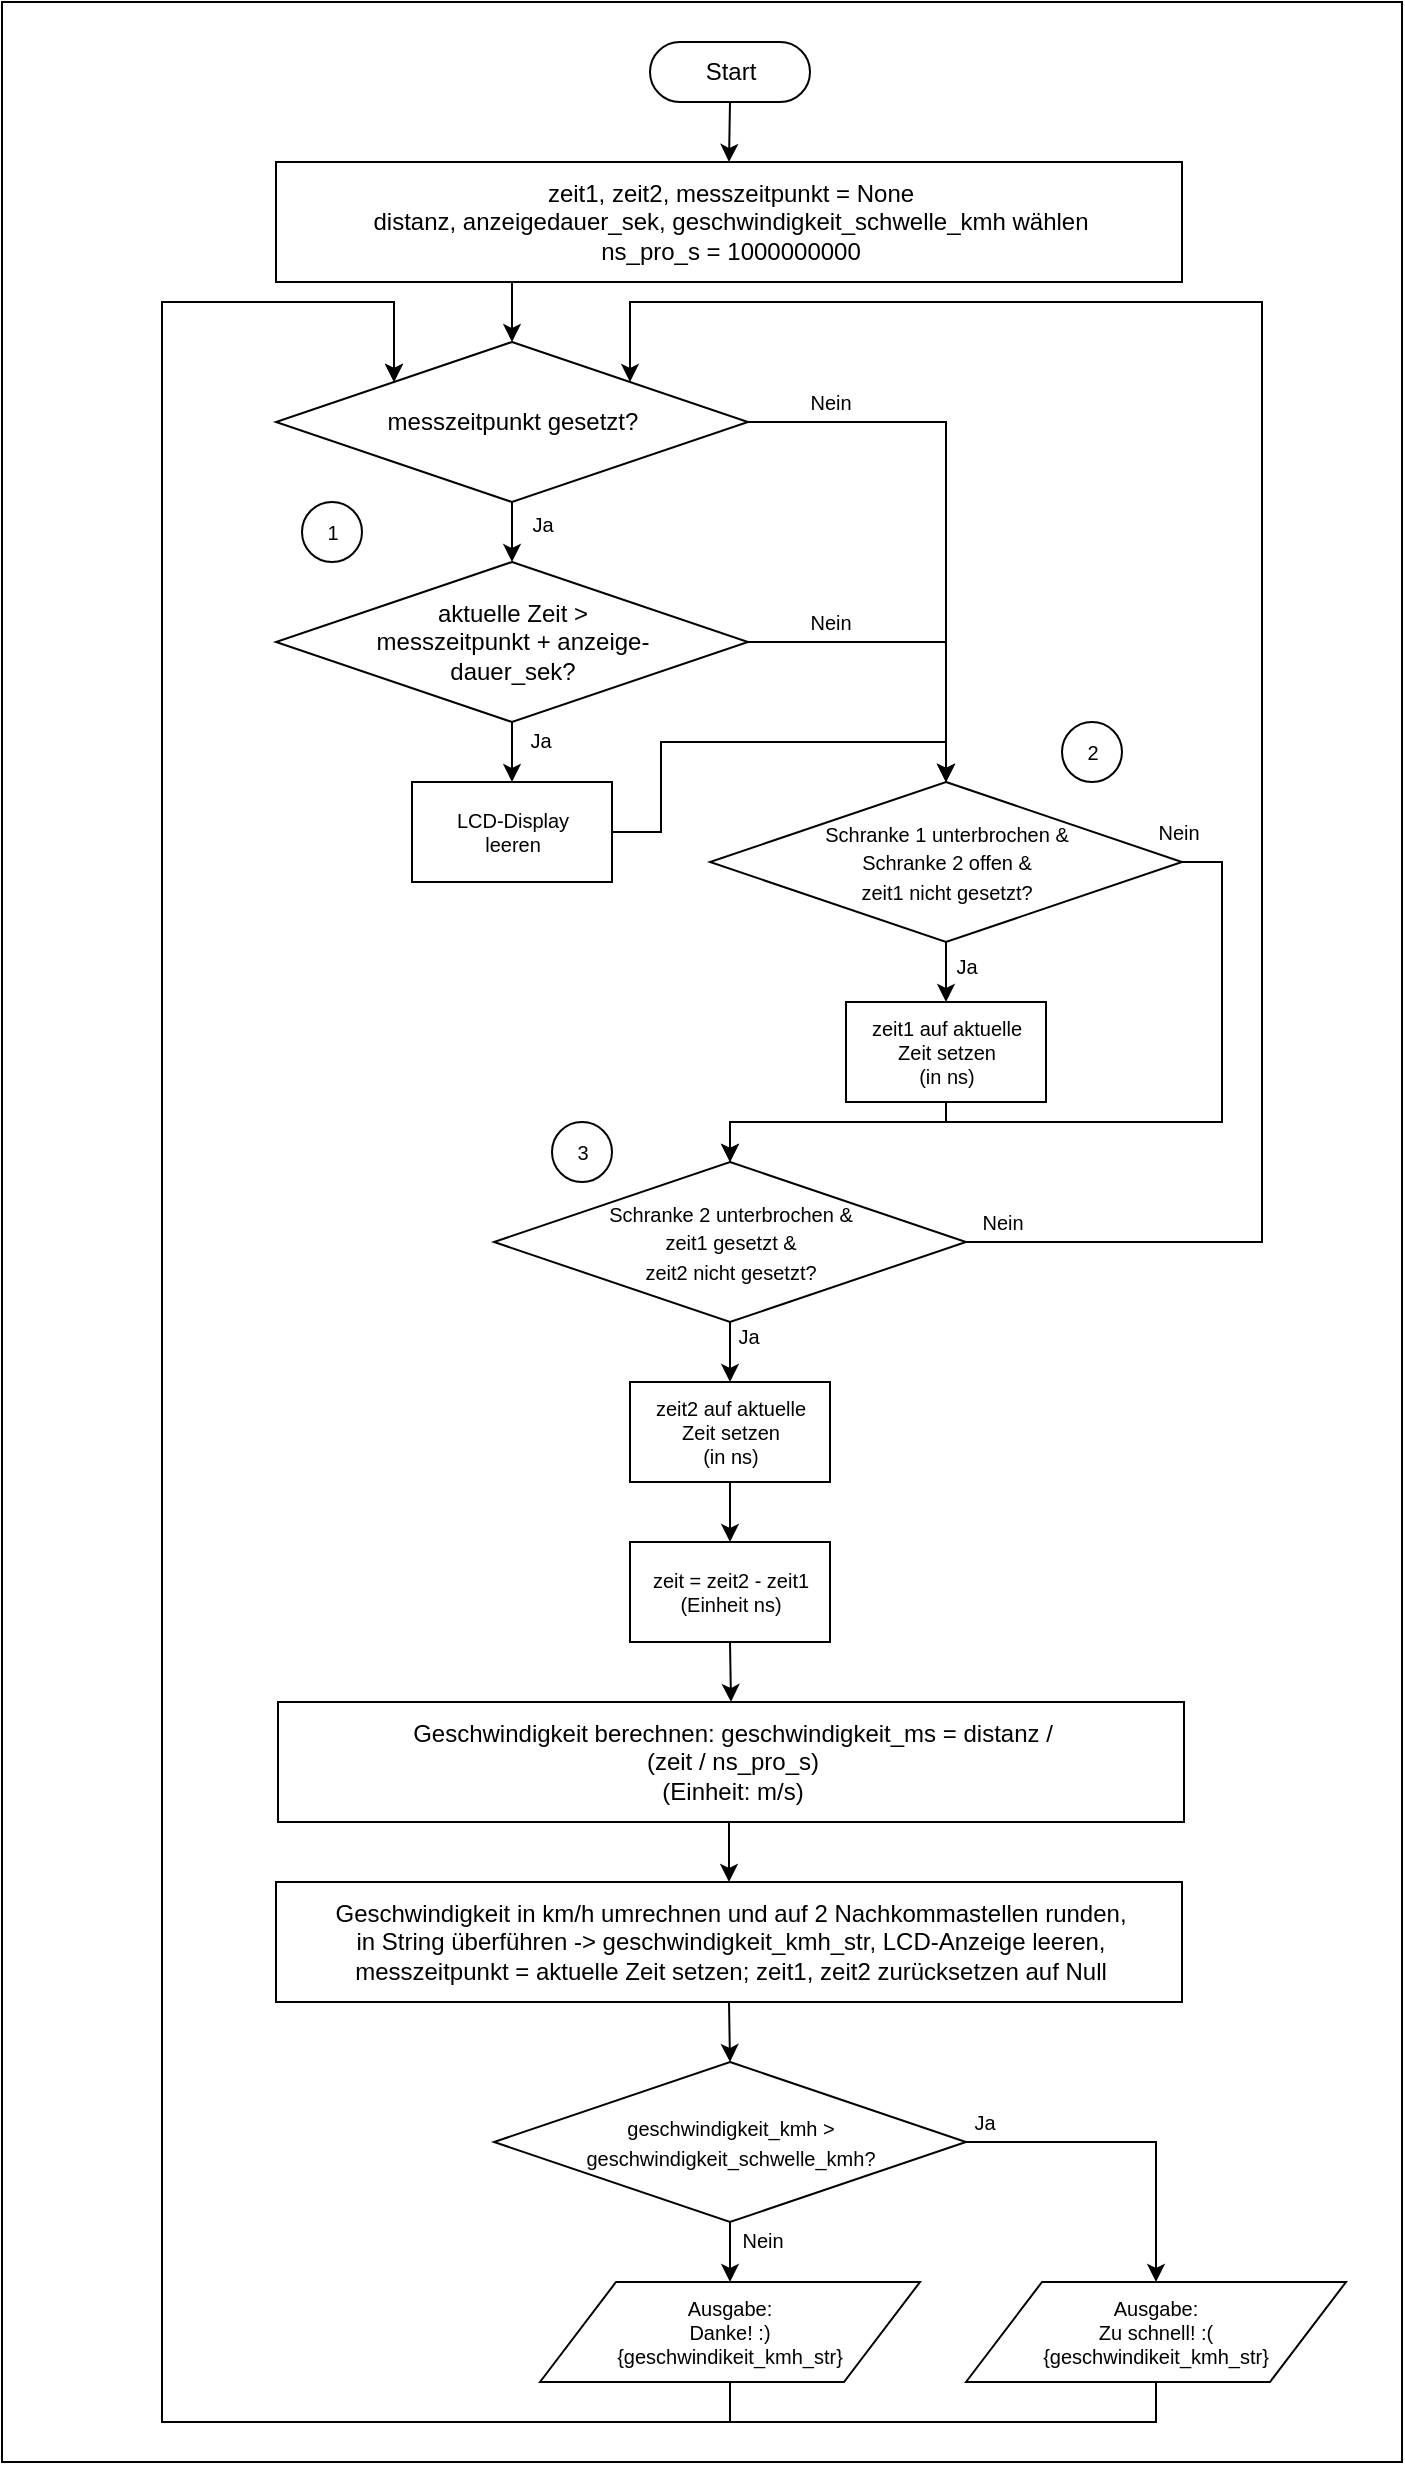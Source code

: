 <mxfile version="16.5.1" type="device"><diagram id="3jhWMJMF0vkYzCm7xULf" name="Page-1"><mxGraphModel dx="1183" dy="771" grid="1" gridSize="10" guides="1" tooltips="1" connect="1" arrows="1" fold="1" page="1" pageScale="1" pageWidth="827" pageHeight="1169" math="0" shadow="0"><root><mxCell id="0"/><mxCell id="1" parent="0"/><mxCell id="0QzuVoxDvSz-9f45W1NY-46" value="" style="html=1;dashed=0;whitespace=wrap;fontSize=10;" vertex="1" parent="1"><mxGeometry x="50" width="700" height="1230" as="geometry"/></mxCell><mxCell id="0QzuVoxDvSz-9f45W1NY-18" style="edgeStyle=orthogonalEdgeStyle;rounded=0;orthogonalLoop=1;jettySize=auto;html=1;exitX=0.5;exitY=0.5;exitDx=0;exitDy=15;exitPerimeter=0;entryX=0.5;entryY=0;entryDx=0;entryDy=0;fontSize=10;" edge="1" parent="1" source="0QzuVoxDvSz-9f45W1NY-1" target="0QzuVoxDvSz-9f45W1NY-2"><mxGeometry relative="1" as="geometry"/></mxCell><mxCell id="0QzuVoxDvSz-9f45W1NY-1" value="Start" style="html=1;dashed=0;whitespace=wrap;shape=mxgraph.dfd.start" vertex="1" parent="1"><mxGeometry x="374" y="20" width="80" height="30" as="geometry"/></mxCell><mxCell id="0QzuVoxDvSz-9f45W1NY-19" style="edgeStyle=orthogonalEdgeStyle;rounded=0;orthogonalLoop=1;jettySize=auto;html=1;exitX=0.25;exitY=1;exitDx=0;exitDy=0;entryX=0.5;entryY=0;entryDx=0;entryDy=0;fontSize=10;" edge="1" parent="1" source="0QzuVoxDvSz-9f45W1NY-2" target="0QzuVoxDvSz-9f45W1NY-3"><mxGeometry relative="1" as="geometry"/></mxCell><mxCell id="0QzuVoxDvSz-9f45W1NY-2" value="zeit1, zeit2, messzeitpunkt = None&lt;br&gt;distanz, anzeigedauer_sek, geschwindigkeit_schwelle_kmh wählen&lt;br&gt;ns_pro_s = 1000000000" style="html=1;dashed=0;whitespace=wrap;" vertex="1" parent="1"><mxGeometry x="187" y="80" width="453" height="60" as="geometry"/></mxCell><mxCell id="0QzuVoxDvSz-9f45W1NY-20" style="edgeStyle=orthogonalEdgeStyle;rounded=0;orthogonalLoop=1;jettySize=auto;html=1;exitX=0.5;exitY=1;exitDx=0;exitDy=0;entryX=0.5;entryY=0;entryDx=0;entryDy=0;fontSize=10;" edge="1" parent="1" source="0QzuVoxDvSz-9f45W1NY-3" target="0QzuVoxDvSz-9f45W1NY-5"><mxGeometry relative="1" as="geometry"/></mxCell><mxCell id="0QzuVoxDvSz-9f45W1NY-35" value="Ja" style="edgeLabel;html=1;align=center;verticalAlign=middle;resizable=0;points=[];fontSize=10;" vertex="1" connectable="0" parent="0QzuVoxDvSz-9f45W1NY-20"><mxGeometry x="-0.311" y="1" relative="1" as="geometry"><mxPoint x="14" as="offset"/></mxGeometry></mxCell><mxCell id="0QzuVoxDvSz-9f45W1NY-23" style="edgeStyle=orthogonalEdgeStyle;rounded=0;orthogonalLoop=1;jettySize=auto;html=1;exitX=1;exitY=0.5;exitDx=0;exitDy=0;fontSize=10;entryX=0.5;entryY=0;entryDx=0;entryDy=0;" edge="1" parent="1" source="0QzuVoxDvSz-9f45W1NY-3" target="0QzuVoxDvSz-9f45W1NY-6"><mxGeometry relative="1" as="geometry"><mxPoint x="560" y="350" as="targetPoint"/></mxGeometry></mxCell><mxCell id="0QzuVoxDvSz-9f45W1NY-34" value="Nein" style="edgeLabel;html=1;align=center;verticalAlign=middle;resizable=0;points=[];fontSize=10;" vertex="1" connectable="0" parent="0QzuVoxDvSz-9f45W1NY-23"><mxGeometry x="-0.69" y="-1" relative="1" as="geometry"><mxPoint x="-2" y="-11" as="offset"/></mxGeometry></mxCell><mxCell id="0QzuVoxDvSz-9f45W1NY-3" value="messzeitpunkt gesetzt?" style="shape=rhombus;html=1;dashed=0;whitespace=wrap;perimeter=rhombusPerimeter;" vertex="1" parent="1"><mxGeometry x="187" y="170" width="236" height="80" as="geometry"/></mxCell><mxCell id="0QzuVoxDvSz-9f45W1NY-21" style="edgeStyle=orthogonalEdgeStyle;rounded=0;orthogonalLoop=1;jettySize=auto;html=1;exitX=0.5;exitY=1;exitDx=0;exitDy=0;entryX=0.5;entryY=0;entryDx=0;entryDy=0;fontSize=10;" edge="1" parent="1" source="0QzuVoxDvSz-9f45W1NY-5" target="0QzuVoxDvSz-9f45W1NY-7"><mxGeometry relative="1" as="geometry"/></mxCell><mxCell id="0QzuVoxDvSz-9f45W1NY-36" value="Ja" style="edgeLabel;html=1;align=center;verticalAlign=middle;resizable=0;points=[];fontSize=10;" vertex="1" connectable="0" parent="0QzuVoxDvSz-9f45W1NY-21"><mxGeometry x="-0.422" y="1" relative="1" as="geometry"><mxPoint x="13" as="offset"/></mxGeometry></mxCell><mxCell id="0QzuVoxDvSz-9f45W1NY-22" style="edgeStyle=orthogonalEdgeStyle;rounded=0;orthogonalLoop=1;jettySize=auto;html=1;exitX=1;exitY=0.5;exitDx=0;exitDy=0;entryX=0.5;entryY=0;entryDx=0;entryDy=0;fontSize=10;" edge="1" parent="1" source="0QzuVoxDvSz-9f45W1NY-5" target="0QzuVoxDvSz-9f45W1NY-6"><mxGeometry relative="1" as="geometry"/></mxCell><mxCell id="0QzuVoxDvSz-9f45W1NY-37" value="Nein" style="edgeLabel;html=1;align=center;verticalAlign=middle;resizable=0;points=[];fontSize=10;" vertex="1" connectable="0" parent="0QzuVoxDvSz-9f45W1NY-22"><mxGeometry x="-0.502" y="-1" relative="1" as="geometry"><mxPoint x="-1" y="-11" as="offset"/></mxGeometry></mxCell><mxCell id="0QzuVoxDvSz-9f45W1NY-5" value="aktuelle Zeit &amp;gt;&lt;br&gt;messzeitpunkt + anzeige-&lt;br&gt;dauer_sek?" style="shape=rhombus;html=1;dashed=0;whitespace=wrap;perimeter=rhombusPerimeter;" vertex="1" parent="1"><mxGeometry x="187" y="280" width="236" height="80" as="geometry"/></mxCell><mxCell id="0QzuVoxDvSz-9f45W1NY-24" style="edgeStyle=orthogonalEdgeStyle;rounded=0;orthogonalLoop=1;jettySize=auto;html=1;exitX=0.5;exitY=1;exitDx=0;exitDy=0;entryX=0.5;entryY=0;entryDx=0;entryDy=0;fontSize=10;" edge="1" parent="1" source="0QzuVoxDvSz-9f45W1NY-6" target="0QzuVoxDvSz-9f45W1NY-8"><mxGeometry relative="1" as="geometry"/></mxCell><mxCell id="0QzuVoxDvSz-9f45W1NY-42" value="Ja" style="edgeLabel;html=1;align=center;verticalAlign=middle;resizable=0;points=[];fontSize=10;" vertex="1" connectable="0" parent="0QzuVoxDvSz-9f45W1NY-24"><mxGeometry x="-0.232" relative="1" as="geometry"><mxPoint x="10" as="offset"/></mxGeometry></mxCell><mxCell id="0QzuVoxDvSz-9f45W1NY-38" style="edgeStyle=orthogonalEdgeStyle;rounded=0;orthogonalLoop=1;jettySize=auto;html=1;exitX=1;exitY=0.5;exitDx=0;exitDy=0;fontSize=10;entryX=0.5;entryY=0;entryDx=0;entryDy=0;" edge="1" parent="1" source="0QzuVoxDvSz-9f45W1NY-6" target="0QzuVoxDvSz-9f45W1NY-9"><mxGeometry relative="1" as="geometry"><mxPoint x="470" y="230" as="targetPoint"/><Array as="points"><mxPoint x="660" y="430"/><mxPoint x="660" y="560"/><mxPoint x="414" y="560"/></Array></mxGeometry></mxCell><mxCell id="0QzuVoxDvSz-9f45W1NY-39" value="Nein" style="edgeLabel;html=1;align=center;verticalAlign=middle;resizable=0;points=[];fontSize=10;" vertex="1" connectable="0" parent="0QzuVoxDvSz-9f45W1NY-38"><mxGeometry x="-0.977" y="1" relative="1" as="geometry"><mxPoint x="-7" y="-14" as="offset"/></mxGeometry></mxCell><mxCell id="0QzuVoxDvSz-9f45W1NY-6" value="&lt;font style=&quot;font-size: 10px&quot;&gt;Schranke 1 unterbrochen &amp;amp;&lt;br&gt;Schranke 2 offen &amp;amp;&lt;br&gt;zeit1 nicht gesetzt?&lt;/font&gt;" style="shape=rhombus;html=1;dashed=0;whitespace=wrap;perimeter=rhombusPerimeter;" vertex="1" parent="1"><mxGeometry x="404" y="390" width="236" height="80" as="geometry"/></mxCell><mxCell id="0QzuVoxDvSz-9f45W1NY-26" style="edgeStyle=orthogonalEdgeStyle;rounded=0;orthogonalLoop=1;jettySize=auto;html=1;exitX=1;exitY=0.5;exitDx=0;exitDy=0;entryX=0.5;entryY=0;entryDx=0;entryDy=0;fontSize=10;" edge="1" parent="1" source="0QzuVoxDvSz-9f45W1NY-7" target="0QzuVoxDvSz-9f45W1NY-6"><mxGeometry relative="1" as="geometry"/></mxCell><mxCell id="0QzuVoxDvSz-9f45W1NY-7" value="LCD-Display&lt;br&gt;leeren" style="html=1;dashed=0;whitespace=wrap;fontSize=10;" vertex="1" parent="1"><mxGeometry x="255" y="390" width="100" height="50" as="geometry"/></mxCell><mxCell id="0QzuVoxDvSz-9f45W1NY-25" style="edgeStyle=orthogonalEdgeStyle;rounded=0;orthogonalLoop=1;jettySize=auto;html=1;exitX=0.5;exitY=1;exitDx=0;exitDy=0;entryX=0.5;entryY=0;entryDx=0;entryDy=0;fontSize=10;" edge="1" parent="1" source="0QzuVoxDvSz-9f45W1NY-8" target="0QzuVoxDvSz-9f45W1NY-9"><mxGeometry relative="1" as="geometry"><Array as="points"><mxPoint x="522" y="560"/><mxPoint x="414" y="560"/></Array></mxGeometry></mxCell><mxCell id="0QzuVoxDvSz-9f45W1NY-8" value="zeit1 auf aktuelle&lt;br&gt;Zeit setzen&lt;br&gt;(in ns)" style="html=1;dashed=0;whitespace=wrap;fontSize=10;" vertex="1" parent="1"><mxGeometry x="472" y="500" width="100" height="50" as="geometry"/></mxCell><mxCell id="0QzuVoxDvSz-9f45W1NY-27" style="edgeStyle=orthogonalEdgeStyle;rounded=0;orthogonalLoop=1;jettySize=auto;html=1;exitX=0.5;exitY=1;exitDx=0;exitDy=0;entryX=0.5;entryY=0;entryDx=0;entryDy=0;fontSize=10;" edge="1" parent="1" source="0QzuVoxDvSz-9f45W1NY-9" target="0QzuVoxDvSz-9f45W1NY-10"><mxGeometry relative="1" as="geometry"/></mxCell><mxCell id="0QzuVoxDvSz-9f45W1NY-43" value="Ja" style="edgeLabel;html=1;align=center;verticalAlign=middle;resizable=0;points=[];fontSize=10;" vertex="1" connectable="0" parent="0QzuVoxDvSz-9f45W1NY-27"><mxGeometry x="-0.517" y="-1" relative="1" as="geometry"><mxPoint x="10" as="offset"/></mxGeometry></mxCell><mxCell id="0QzuVoxDvSz-9f45W1NY-40" style="edgeStyle=orthogonalEdgeStyle;rounded=0;orthogonalLoop=1;jettySize=auto;html=1;exitX=1;exitY=0.5;exitDx=0;exitDy=0;fontSize=10;entryX=1;entryY=0;entryDx=0;entryDy=0;" edge="1" parent="1" source="0QzuVoxDvSz-9f45W1NY-9" target="0QzuVoxDvSz-9f45W1NY-3"><mxGeometry relative="1" as="geometry"><mxPoint x="410" y="260" as="targetPoint"/><Array as="points"><mxPoint x="680" y="620"/><mxPoint x="680" y="150"/><mxPoint x="364" y="150"/></Array></mxGeometry></mxCell><mxCell id="0QzuVoxDvSz-9f45W1NY-41" value="Nein" style="edgeLabel;html=1;align=center;verticalAlign=middle;resizable=0;points=[];fontSize=10;" vertex="1" connectable="0" parent="0QzuVoxDvSz-9f45W1NY-40"><mxGeometry x="-0.903" y="2" relative="1" as="geometry"><mxPoint x="-29" y="-8" as="offset"/></mxGeometry></mxCell><mxCell id="0QzuVoxDvSz-9f45W1NY-9" value="&lt;font style=&quot;font-size: 10px&quot;&gt;Schranke 2 unterbrochen &amp;amp;&lt;br&gt;zeit1 gesetzt &amp;amp;&lt;br&gt;zeit2 nicht gesetzt?&lt;/font&gt;" style="shape=rhombus;html=1;dashed=0;whitespace=wrap;perimeter=rhombusPerimeter;" vertex="1" parent="1"><mxGeometry x="296" y="580" width="236" height="80" as="geometry"/></mxCell><mxCell id="0QzuVoxDvSz-9f45W1NY-28" style="edgeStyle=orthogonalEdgeStyle;rounded=0;orthogonalLoop=1;jettySize=auto;html=1;exitX=0.5;exitY=1;exitDx=0;exitDy=0;fontSize=10;" edge="1" parent="1" source="0QzuVoxDvSz-9f45W1NY-10" target="0QzuVoxDvSz-9f45W1NY-11"><mxGeometry relative="1" as="geometry"/></mxCell><mxCell id="0QzuVoxDvSz-9f45W1NY-10" value="zeit2 auf aktuelle&lt;br&gt;Zeit setzen&lt;br&gt;(in ns)" style="html=1;dashed=0;whitespace=wrap;fontSize=10;" vertex="1" parent="1"><mxGeometry x="364" y="690" width="100" height="50" as="geometry"/></mxCell><mxCell id="0QzuVoxDvSz-9f45W1NY-29" style="edgeStyle=orthogonalEdgeStyle;rounded=0;orthogonalLoop=1;jettySize=auto;html=1;exitX=0.5;exitY=1;exitDx=0;exitDy=0;entryX=0.5;entryY=0;entryDx=0;entryDy=0;fontSize=10;" edge="1" parent="1" source="0QzuVoxDvSz-9f45W1NY-11" target="0QzuVoxDvSz-9f45W1NY-13"><mxGeometry relative="1" as="geometry"/></mxCell><mxCell id="0QzuVoxDvSz-9f45W1NY-11" value="zeit = zeit2 - zeit1&lt;br&gt;(Einheit ns)" style="html=1;dashed=0;whitespace=wrap;fontSize=10;" vertex="1" parent="1"><mxGeometry x="364" y="770" width="100" height="50" as="geometry"/></mxCell><mxCell id="0QzuVoxDvSz-9f45W1NY-30" style="edgeStyle=orthogonalEdgeStyle;rounded=0;orthogonalLoop=1;jettySize=auto;html=1;exitX=0.5;exitY=1;exitDx=0;exitDy=0;entryX=0.5;entryY=0;entryDx=0;entryDy=0;fontSize=10;" edge="1" parent="1" source="0QzuVoxDvSz-9f45W1NY-13" target="0QzuVoxDvSz-9f45W1NY-14"><mxGeometry relative="1" as="geometry"/></mxCell><mxCell id="0QzuVoxDvSz-9f45W1NY-13" value="Geschwindigkeit berechnen: geschwindigkeit_ms = distanz /&lt;br&gt;(zeit / ns_pro_s)&lt;br&gt;(Einheit: m/s)" style="html=1;dashed=0;whitespace=wrap;" vertex="1" parent="1"><mxGeometry x="188" y="850" width="453" height="60" as="geometry"/></mxCell><mxCell id="0QzuVoxDvSz-9f45W1NY-31" style="edgeStyle=orthogonalEdgeStyle;rounded=0;orthogonalLoop=1;jettySize=auto;html=1;exitX=0.5;exitY=1;exitDx=0;exitDy=0;entryX=0.5;entryY=0;entryDx=0;entryDy=0;fontSize=10;" edge="1" parent="1" source="0QzuVoxDvSz-9f45W1NY-14" target="0QzuVoxDvSz-9f45W1NY-15"><mxGeometry relative="1" as="geometry"/></mxCell><mxCell id="0QzuVoxDvSz-9f45W1NY-14" value="Geschwindigkeit in km/h umrechnen und auf 2 Nachkommastellen runden,&lt;br&gt;in String überführen -&amp;gt; geschwindigkeit_kmh_str, LCD-Anzeige leeren,&lt;br&gt;messzeitpunkt = aktuelle Zeit setzen; zeit1, zeit2 zurücksetzen auf Null" style="html=1;dashed=0;whitespace=wrap;" vertex="1" parent="1"><mxGeometry x="187" y="940" width="453" height="60" as="geometry"/></mxCell><mxCell id="0QzuVoxDvSz-9f45W1NY-32" style="edgeStyle=orthogonalEdgeStyle;rounded=0;orthogonalLoop=1;jettySize=auto;html=1;exitX=0.5;exitY=1;exitDx=0;exitDy=0;fontSize=10;" edge="1" parent="1" source="0QzuVoxDvSz-9f45W1NY-15" target="0QzuVoxDvSz-9f45W1NY-16"><mxGeometry relative="1" as="geometry"/></mxCell><mxCell id="0QzuVoxDvSz-9f45W1NY-44" value="Nein" style="edgeLabel;html=1;align=center;verticalAlign=middle;resizable=0;points=[];fontSize=10;" vertex="1" connectable="0" parent="0QzuVoxDvSz-9f45W1NY-32"><mxGeometry x="-0.653" y="1" relative="1" as="geometry"><mxPoint x="15" as="offset"/></mxGeometry></mxCell><mxCell id="0QzuVoxDvSz-9f45W1NY-33" style="edgeStyle=orthogonalEdgeStyle;rounded=0;orthogonalLoop=1;jettySize=auto;html=1;exitX=1;exitY=0.5;exitDx=0;exitDy=0;entryX=0.5;entryY=0;entryDx=0;entryDy=0;fontSize=10;" edge="1" parent="1" source="0QzuVoxDvSz-9f45W1NY-15" target="0QzuVoxDvSz-9f45W1NY-17"><mxGeometry relative="1" as="geometry"/></mxCell><mxCell id="0QzuVoxDvSz-9f45W1NY-45" value="Ja" style="edgeLabel;html=1;align=center;verticalAlign=middle;resizable=0;points=[];fontSize=10;" vertex="1" connectable="0" parent="0QzuVoxDvSz-9f45W1NY-33"><mxGeometry x="-0.5" y="2" relative="1" as="geometry"><mxPoint x="-33" y="-8" as="offset"/></mxGeometry></mxCell><mxCell id="0QzuVoxDvSz-9f45W1NY-15" value="&lt;font style=&quot;font-size: 10px&quot;&gt;geschwindigkeit_kmh &amp;gt;&lt;br&gt;geschwindigkeit_schwelle_kmh?&lt;/font&gt;" style="shape=rhombus;html=1;dashed=0;whitespace=wrap;perimeter=rhombusPerimeter;" vertex="1" parent="1"><mxGeometry x="296" y="1030" width="236" height="80" as="geometry"/></mxCell><mxCell id="0QzuVoxDvSz-9f45W1NY-47" style="edgeStyle=orthogonalEdgeStyle;rounded=0;orthogonalLoop=1;jettySize=auto;html=1;exitX=0.5;exitY=1;exitDx=0;exitDy=0;entryX=0;entryY=0;entryDx=0;entryDy=0;fontSize=10;" edge="1" parent="1" source="0QzuVoxDvSz-9f45W1NY-16" target="0QzuVoxDvSz-9f45W1NY-3"><mxGeometry relative="1" as="geometry"><Array as="points"><mxPoint x="414" y="1210"/><mxPoint x="130" y="1210"/><mxPoint x="130" y="150"/><mxPoint x="246" y="150"/></Array></mxGeometry></mxCell><mxCell id="0QzuVoxDvSz-9f45W1NY-16" value="Ausgabe:&lt;br&gt;Danke! :)&lt;br&gt;{geschwindikeit_kmh_str}" style="shape=parallelogram;perimeter=parallelogramPerimeter;whiteSpace=wrap;html=1;dashed=0;fontSize=10;" vertex="1" parent="1"><mxGeometry x="319" y="1140" width="190" height="50" as="geometry"/></mxCell><mxCell id="0QzuVoxDvSz-9f45W1NY-48" style="edgeStyle=orthogonalEdgeStyle;rounded=0;orthogonalLoop=1;jettySize=auto;html=1;exitX=0.5;exitY=1;exitDx=0;exitDy=0;fontSize=10;entryX=0;entryY=0;entryDx=0;entryDy=0;" edge="1" parent="1" source="0QzuVoxDvSz-9f45W1NY-17" target="0QzuVoxDvSz-9f45W1NY-3"><mxGeometry relative="1" as="geometry"><mxPoint x="20" y="480" as="targetPoint"/><Array as="points"><mxPoint x="627" y="1210"/><mxPoint x="130" y="1210"/><mxPoint x="130" y="150"/><mxPoint x="246" y="150"/></Array></mxGeometry></mxCell><mxCell id="0QzuVoxDvSz-9f45W1NY-17" value="Ausgabe:&lt;br&gt;Zu schnell! :(&lt;br&gt;{geschwindikeit_kmh_str}" style="shape=parallelogram;perimeter=parallelogramPerimeter;whiteSpace=wrap;html=1;dashed=0;fontSize=10;" vertex="1" parent="1"><mxGeometry x="532" y="1140" width="190" height="50" as="geometry"/></mxCell><mxCell id="0QzuVoxDvSz-9f45W1NY-49" value="1" style="shape=ellipse;html=1;dashed=0;whitespace=wrap;aspect=fixed;perimeter=ellipsePerimeter;fontSize=10;" vertex="1" parent="1"><mxGeometry x="200" y="250" width="30" height="30" as="geometry"/></mxCell><mxCell id="0QzuVoxDvSz-9f45W1NY-50" value="2" style="shape=ellipse;html=1;dashed=0;whitespace=wrap;aspect=fixed;perimeter=ellipsePerimeter;fontSize=10;" vertex="1" parent="1"><mxGeometry x="580" y="360" width="30" height="30" as="geometry"/></mxCell><mxCell id="0QzuVoxDvSz-9f45W1NY-51" value="3" style="shape=ellipse;html=1;dashed=0;whitespace=wrap;aspect=fixed;perimeter=ellipsePerimeter;fontSize=10;" vertex="1" parent="1"><mxGeometry x="325" y="560" width="30" height="30" as="geometry"/></mxCell></root></mxGraphModel></diagram></mxfile>